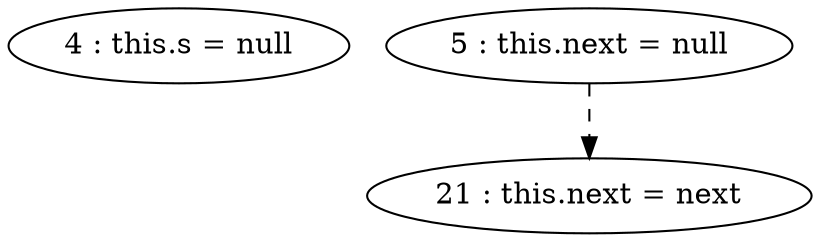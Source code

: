 digraph G {
"4 : this.s = null"
"5 : this.next = null"
"5 : this.next = null" -> "21 : this.next = next" [style=dashed]
"21 : this.next = next"
}